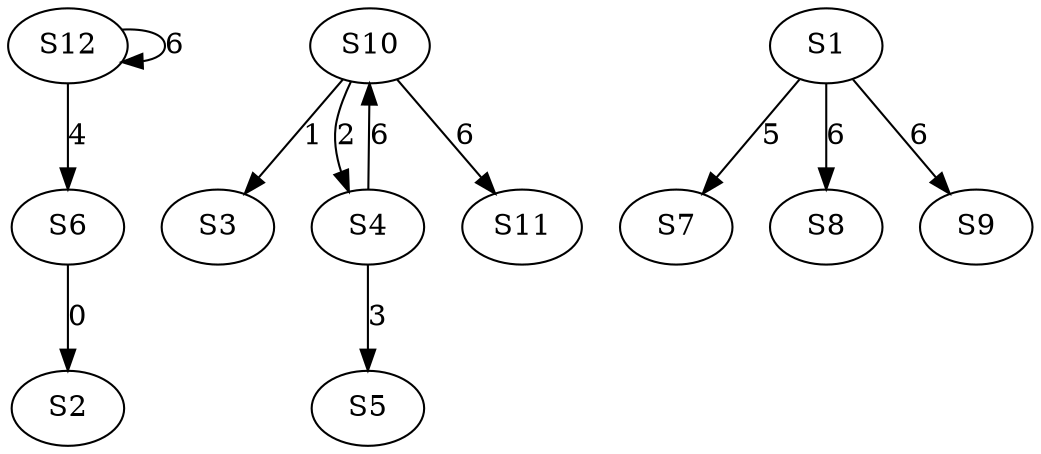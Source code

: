 strict digraph {
	S6 -> S2 [ label = 0 ];
	S10 -> S3 [ label = 1 ];
	S10 -> S4 [ label = 2 ];
	S4 -> S5 [ label = 3 ];
	S12 -> S6 [ label = 4 ];
	S1 -> S7 [ label = 5 ];
	S1 -> S8 [ label = 6 ];
	S1 -> S9 [ label = 6 ];
	S4 -> S10 [ label = 6 ];
	S10 -> S11 [ label = 6 ];
	S12 -> S12 [ label = 6 ];
}
